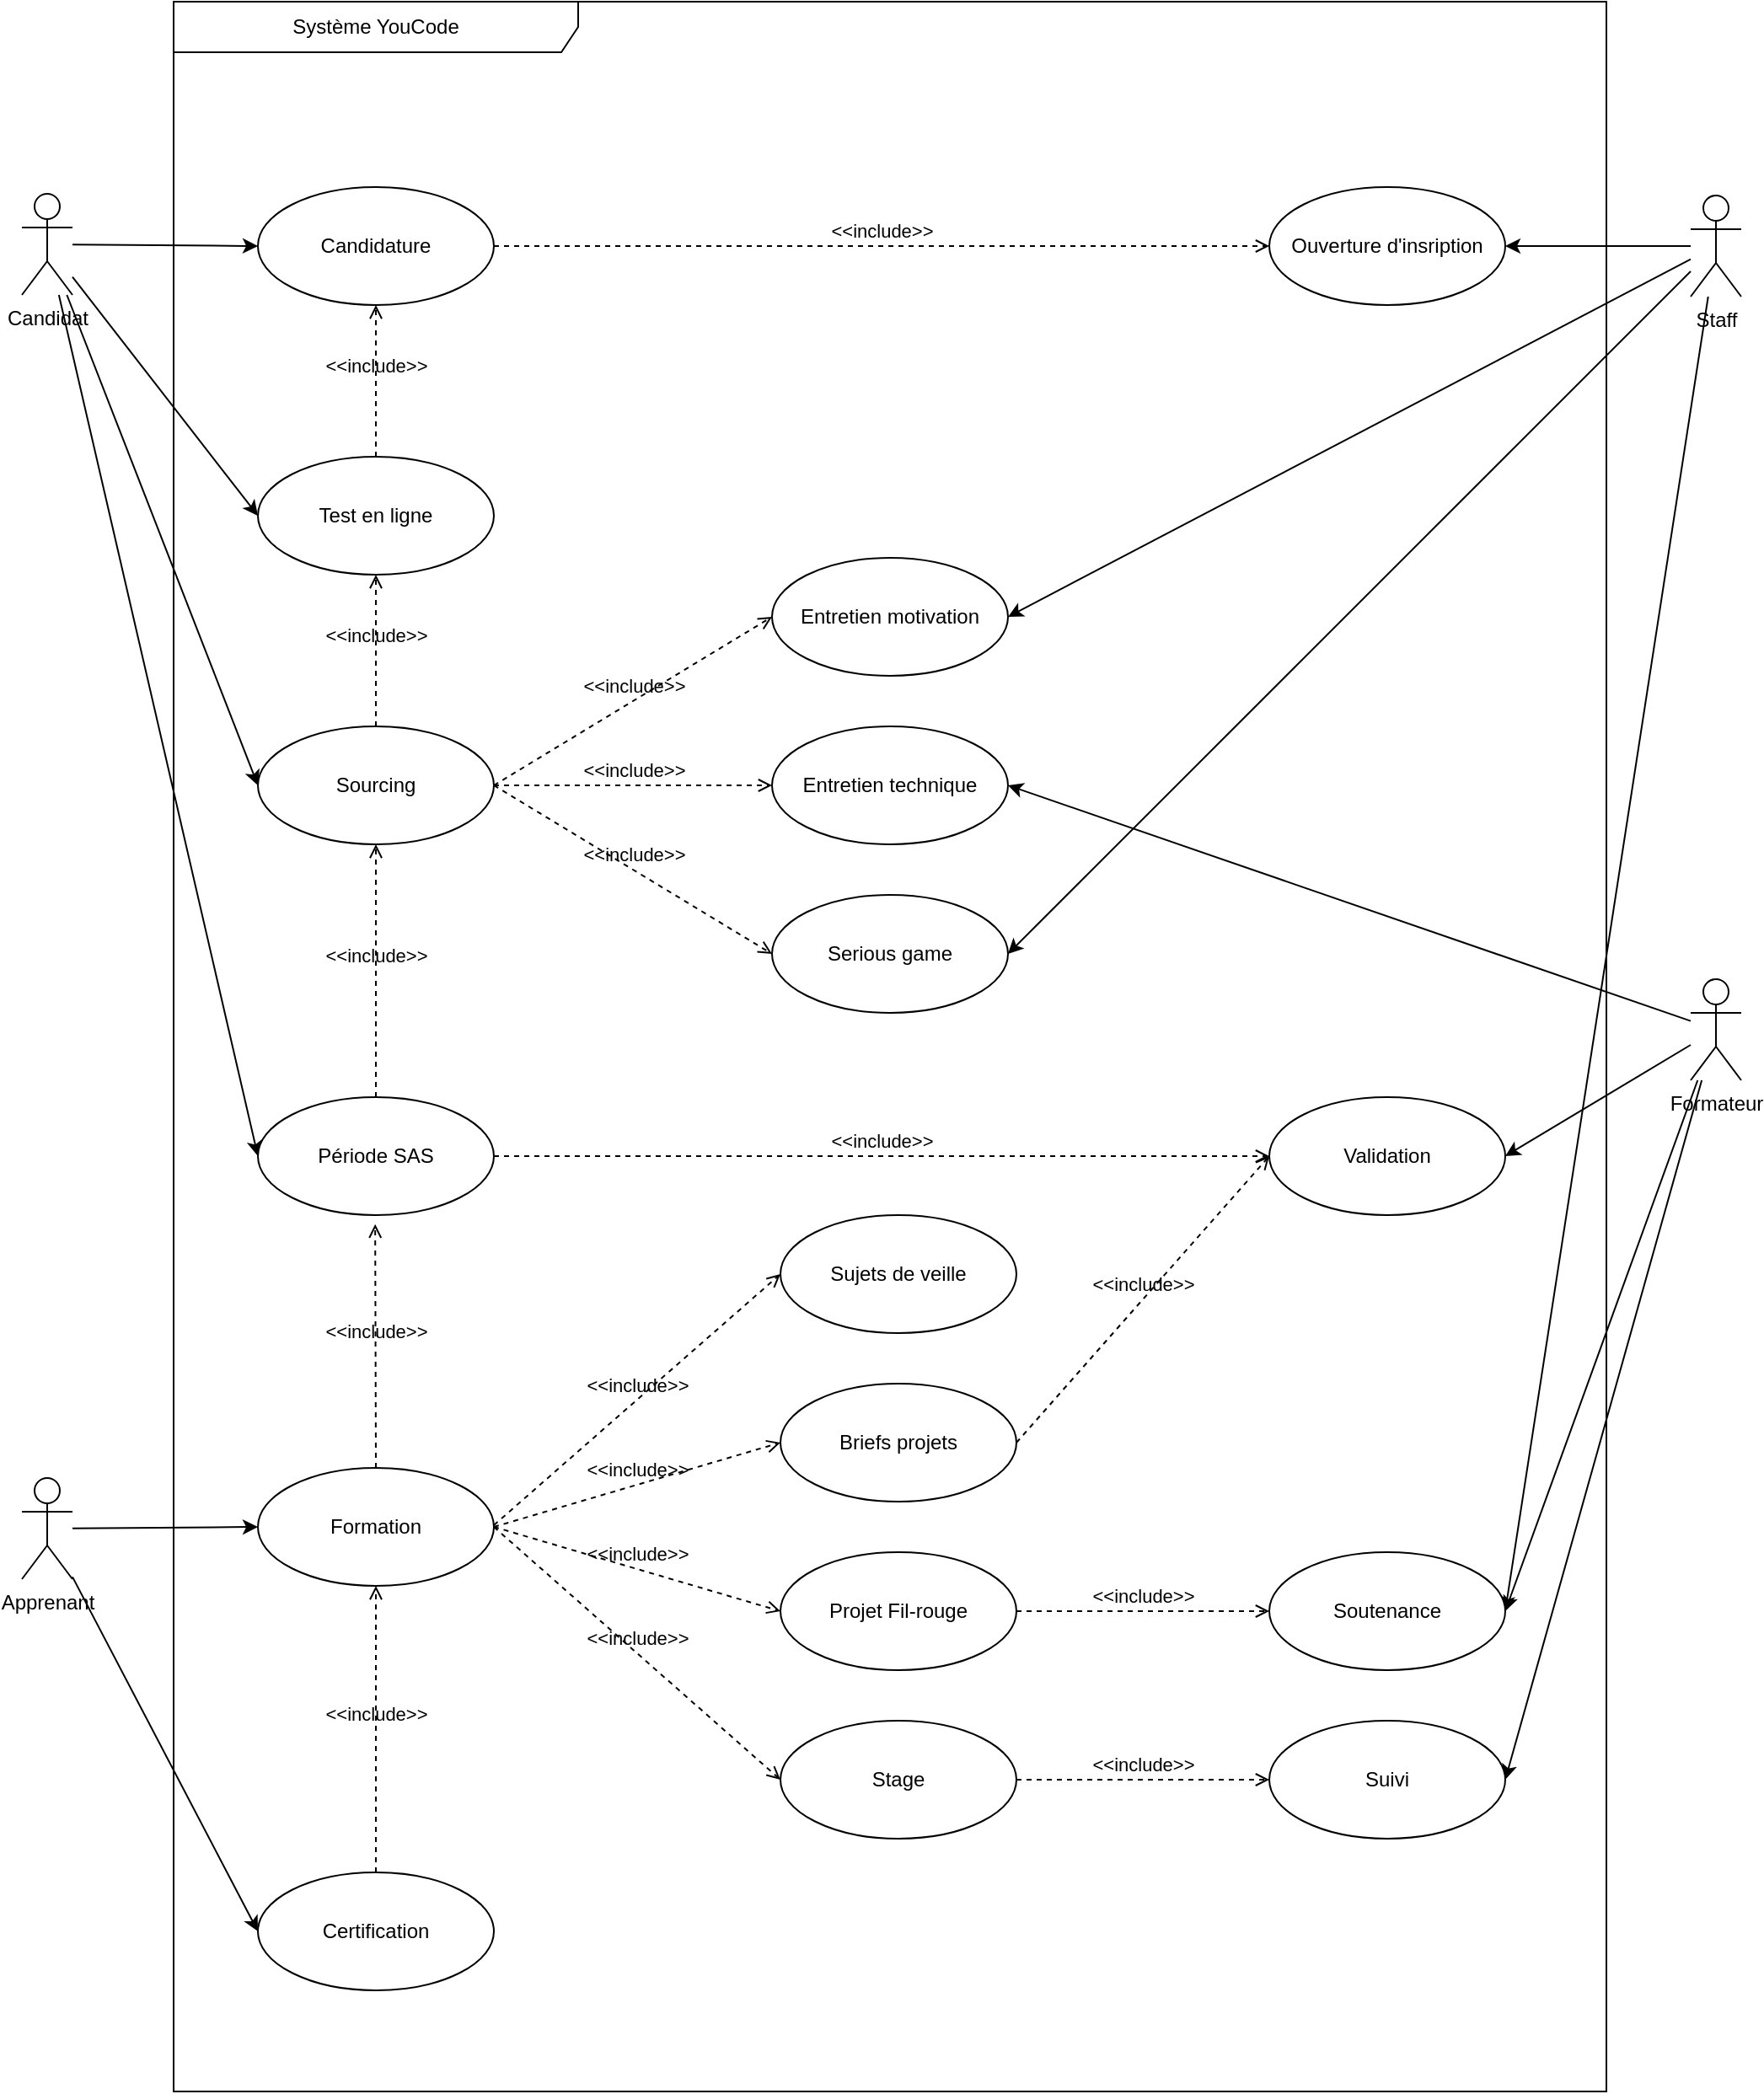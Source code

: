 <mxfile>
    <diagram id="ZdiuSufgcu5zRmv83fyd" name="Page-1">
        <mxGraphModel dx="2970" dy="1646" grid="1" gridSize="10" guides="1" tooltips="1" connect="1" arrows="1" fold="1" page="1" pageScale="1" pageWidth="827" pageHeight="1169" background="#ffffff" math="0" shadow="0">
            <root>
                <mxCell id="0"/>
                <mxCell id="1" parent="0"/>
                <mxCell id="AO1ZFHFvSvfR1KMGmUOF-47" style="edgeStyle=none;html=1;entryX=0;entryY=0.5;entryDx=0;entryDy=0;" parent="1" source="AO1ZFHFvSvfR1KMGmUOF-1" target="AO1ZFHFvSvfR1KMGmUOF-5" edge="1">
                    <mxGeometry relative="1" as="geometry"/>
                </mxCell>
                <mxCell id="AO1ZFHFvSvfR1KMGmUOF-48" style="edgeStyle=none;html=1;entryX=0;entryY=0.5;entryDx=0;entryDy=0;" parent="1" source="AO1ZFHFvSvfR1KMGmUOF-1" target="AO1ZFHFvSvfR1KMGmUOF-4" edge="1">
                    <mxGeometry relative="1" as="geometry"/>
                </mxCell>
                <mxCell id="AO1ZFHFvSvfR1KMGmUOF-49" style="edgeStyle=none;html=1;entryX=0;entryY=0.5;entryDx=0;entryDy=0;" parent="1" source="AO1ZFHFvSvfR1KMGmUOF-1" target="AO1ZFHFvSvfR1KMGmUOF-6" edge="1">
                    <mxGeometry relative="1" as="geometry"/>
                </mxCell>
                <mxCell id="AO1ZFHFvSvfR1KMGmUOF-50" style="edgeStyle=none;html=1;entryX=0;entryY=0.5;entryDx=0;entryDy=0;" parent="1" source="AO1ZFHFvSvfR1KMGmUOF-1" target="AO1ZFHFvSvfR1KMGmUOF-10" edge="1">
                    <mxGeometry relative="1" as="geometry"/>
                </mxCell>
                <mxCell id="AO1ZFHFvSvfR1KMGmUOF-1" value="Candidat" style="shape=umlActor;verticalLabelPosition=bottom;verticalAlign=top;html=1;" parent="1" vertex="1">
                    <mxGeometry x="20" y="124" width="30" height="60" as="geometry"/>
                </mxCell>
                <mxCell id="AO1ZFHFvSvfR1KMGmUOF-2" value="Système YouCode" style="shape=umlFrame;whiteSpace=wrap;html=1;width=240;height=30;" parent="1" vertex="1">
                    <mxGeometry x="110" y="10" width="850" height="1240" as="geometry"/>
                </mxCell>
                <mxCell id="AO1ZFHFvSvfR1KMGmUOF-4" value="Test en ligne" style="ellipse;whiteSpace=wrap;html=1;" parent="1" vertex="1">
                    <mxGeometry x="160" y="280" width="140" height="70" as="geometry"/>
                </mxCell>
                <mxCell id="AO1ZFHFvSvfR1KMGmUOF-5" value="Candidature" style="ellipse;whiteSpace=wrap;html=1;" parent="1" vertex="1">
                    <mxGeometry x="160" y="120" width="140" height="70" as="geometry"/>
                </mxCell>
                <mxCell id="AO1ZFHFvSvfR1KMGmUOF-6" value="Sourcing" style="ellipse;whiteSpace=wrap;html=1;" parent="1" vertex="1">
                    <mxGeometry x="160" y="440" width="140" height="70" as="geometry"/>
                </mxCell>
                <mxCell id="AO1ZFHFvSvfR1KMGmUOF-7" value="Entretien technique" style="ellipse;whiteSpace=wrap;html=1;" parent="1" vertex="1">
                    <mxGeometry x="465" y="440" width="140" height="70" as="geometry"/>
                </mxCell>
                <mxCell id="AO1ZFHFvSvfR1KMGmUOF-8" value="Entretien motivation" style="ellipse;whiteSpace=wrap;html=1;" parent="1" vertex="1">
                    <mxGeometry x="465" y="340" width="140" height="70" as="geometry"/>
                </mxCell>
                <mxCell id="AO1ZFHFvSvfR1KMGmUOF-9" value="Serious game" style="ellipse;whiteSpace=wrap;html=1;" parent="1" vertex="1">
                    <mxGeometry x="465" y="540" width="140" height="70" as="geometry"/>
                </mxCell>
                <mxCell id="AO1ZFHFvSvfR1KMGmUOF-10" value="Période SAS" style="ellipse;whiteSpace=wrap;html=1;" parent="1" vertex="1">
                    <mxGeometry x="160" y="660" width="140" height="70" as="geometry"/>
                </mxCell>
                <mxCell id="AO1ZFHFvSvfR1KMGmUOF-11" value="Formation" style="ellipse;whiteSpace=wrap;html=1;" parent="1" vertex="1">
                    <mxGeometry x="160" y="880" width="140" height="70" as="geometry"/>
                </mxCell>
                <mxCell id="AO1ZFHFvSvfR1KMGmUOF-12" value="Sujets de veille" style="ellipse;whiteSpace=wrap;html=1;" parent="1" vertex="1">
                    <mxGeometry x="470" y="730" width="140" height="70" as="geometry"/>
                </mxCell>
                <mxCell id="AO1ZFHFvSvfR1KMGmUOF-13" value="Briefs projets" style="ellipse;whiteSpace=wrap;html=1;" parent="1" vertex="1">
                    <mxGeometry x="470" y="830" width="140" height="70" as="geometry"/>
                </mxCell>
                <mxCell id="AO1ZFHFvSvfR1KMGmUOF-14" value="Projet Fil-rouge" style="ellipse;whiteSpace=wrap;html=1;" parent="1" vertex="1">
                    <mxGeometry x="470" y="930" width="140" height="70" as="geometry"/>
                </mxCell>
                <mxCell id="AO1ZFHFvSvfR1KMGmUOF-15" value="Stage" style="ellipse;whiteSpace=wrap;html=1;" parent="1" vertex="1">
                    <mxGeometry x="470" y="1030" width="140" height="70" as="geometry"/>
                </mxCell>
                <mxCell id="AO1ZFHFvSvfR1KMGmUOF-20" value="Certification" style="ellipse;whiteSpace=wrap;html=1;" parent="1" vertex="1">
                    <mxGeometry x="160" y="1120" width="140" height="70" as="geometry"/>
                </mxCell>
                <mxCell id="AO1ZFHFvSvfR1KMGmUOF-22" value="Ouverture d'insription" style="ellipse;whiteSpace=wrap;html=1;" parent="1" vertex="1">
                    <mxGeometry x="760" y="120" width="140" height="70" as="geometry"/>
                </mxCell>
                <mxCell id="AO1ZFHFvSvfR1KMGmUOF-26" value="&amp;lt;&amp;lt;include&amp;gt;&amp;gt;" style="html=1;verticalAlign=bottom;labelBackgroundColor=none;endArrow=open;endFill=0;dashed=1;exitX=1;exitY=0.5;exitDx=0;exitDy=0;entryX=0;entryY=0.5;entryDx=0;entryDy=0;" parent="1" source="AO1ZFHFvSvfR1KMGmUOF-5" target="AO1ZFHFvSvfR1KMGmUOF-22" edge="1">
                    <mxGeometry width="160" relative="1" as="geometry">
                        <mxPoint x="540" y="150" as="sourcePoint"/>
                        <mxPoint x="700" y="150" as="targetPoint"/>
                    </mxGeometry>
                </mxCell>
                <mxCell id="AO1ZFHFvSvfR1KMGmUOF-27" value="&amp;lt;&amp;lt;include&amp;gt;&amp;gt;" style="html=1;verticalAlign=bottom;labelBackgroundColor=none;endArrow=open;endFill=0;dashed=1;exitX=0.5;exitY=0;exitDx=0;exitDy=0;entryX=0.5;entryY=1;entryDx=0;entryDy=0;" parent="1" source="AO1ZFHFvSvfR1KMGmUOF-4" target="AO1ZFHFvSvfR1KMGmUOF-5" edge="1">
                    <mxGeometry width="160" relative="1" as="geometry">
                        <mxPoint x="300.0" y="170" as="sourcePoint"/>
                        <mxPoint x="410.0" y="90" as="targetPoint"/>
                    </mxGeometry>
                </mxCell>
                <mxCell id="AO1ZFHFvSvfR1KMGmUOF-28" value="&amp;lt;&amp;lt;include&amp;gt;&amp;gt;" style="html=1;verticalAlign=bottom;labelBackgroundColor=none;endArrow=open;endFill=0;dashed=1;exitX=0.5;exitY=0;exitDx=0;exitDy=0;entryX=0.5;entryY=1;entryDx=0;entryDy=0;" parent="1" source="AO1ZFHFvSvfR1KMGmUOF-6" target="AO1ZFHFvSvfR1KMGmUOF-4" edge="1">
                    <mxGeometry width="160" relative="1" as="geometry">
                        <mxPoint x="290.0" y="270" as="sourcePoint"/>
                        <mxPoint x="390.0" y="220" as="targetPoint"/>
                    </mxGeometry>
                </mxCell>
                <mxCell id="AO1ZFHFvSvfR1KMGmUOF-29" value="&amp;lt;&amp;lt;include&amp;gt;&amp;gt;" style="html=1;verticalAlign=bottom;labelBackgroundColor=none;endArrow=open;endFill=0;dashed=1;exitX=1;exitY=0.5;exitDx=0;exitDy=0;" parent="1" source="AO1ZFHFvSvfR1KMGmUOF-6" target="AO1ZFHFvSvfR1KMGmUOF-7" edge="1">
                    <mxGeometry width="160" relative="1" as="geometry">
                        <mxPoint x="340" y="440" as="sourcePoint"/>
                        <mxPoint x="340" y="350" as="targetPoint"/>
                    </mxGeometry>
                </mxCell>
                <mxCell id="AO1ZFHFvSvfR1KMGmUOF-30" value="&amp;lt;&amp;lt;include&amp;gt;&amp;gt;" style="html=1;verticalAlign=bottom;labelBackgroundColor=none;endArrow=open;endFill=0;dashed=1;exitX=1;exitY=0.5;exitDx=0;exitDy=0;entryX=0;entryY=0.5;entryDx=0;entryDy=0;" parent="1" source="AO1ZFHFvSvfR1KMGmUOF-6" target="AO1ZFHFvSvfR1KMGmUOF-8" edge="1">
                    <mxGeometry width="160" relative="1" as="geometry">
                        <mxPoint x="300.0" y="440" as="sourcePoint"/>
                        <mxPoint x="414.0" y="440" as="targetPoint"/>
                    </mxGeometry>
                </mxCell>
                <mxCell id="AO1ZFHFvSvfR1KMGmUOF-31" value="&amp;lt;&amp;lt;include&amp;gt;&amp;gt;" style="html=1;verticalAlign=bottom;labelBackgroundColor=none;endArrow=open;endFill=0;dashed=1;entryX=0;entryY=0.5;entryDx=0;entryDy=0;exitX=1;exitY=0.5;exitDx=0;exitDy=0;" parent="1" source="AO1ZFHFvSvfR1KMGmUOF-6" target="AO1ZFHFvSvfR1KMGmUOF-9" edge="1">
                    <mxGeometry width="160" relative="1" as="geometry">
                        <mxPoint x="300" y="470" as="sourcePoint"/>
                        <mxPoint x="414.0" y="480" as="targetPoint"/>
                    </mxGeometry>
                </mxCell>
                <mxCell id="AO1ZFHFvSvfR1KMGmUOF-32" value="&amp;lt;&amp;lt;include&amp;gt;&amp;gt;" style="html=1;verticalAlign=bottom;labelBackgroundColor=none;endArrow=open;endFill=0;dashed=1;exitX=0.5;exitY=0;exitDx=0;exitDy=0;entryX=0.5;entryY=1;entryDx=0;entryDy=0;" parent="1" source="AO1ZFHFvSvfR1KMGmUOF-10" target="AO1ZFHFvSvfR1KMGmUOF-6" edge="1">
                    <mxGeometry width="160" relative="1" as="geometry">
                        <mxPoint x="240" y="640" as="sourcePoint"/>
                        <mxPoint x="240" y="550" as="targetPoint"/>
                    </mxGeometry>
                </mxCell>
                <mxCell id="AO1ZFHFvSvfR1KMGmUOF-33" value="&amp;lt;&amp;lt;include&amp;gt;&amp;gt;" style="html=1;verticalAlign=bottom;labelBackgroundColor=none;endArrow=open;endFill=0;dashed=1;exitX=0.5;exitY=0;exitDx=0;exitDy=0;entryX=0.497;entryY=1.077;entryDx=0;entryDy=0;entryPerimeter=0;" parent="1" source="AO1ZFHFvSvfR1KMGmUOF-11" target="AO1ZFHFvSvfR1KMGmUOF-10" edge="1">
                    <mxGeometry width="160" relative="1" as="geometry">
                        <mxPoint x="300" y="890" as="sourcePoint"/>
                        <mxPoint x="300" y="730" as="targetPoint"/>
                    </mxGeometry>
                </mxCell>
                <mxCell id="AO1ZFHFvSvfR1KMGmUOF-53" style="edgeStyle=none;html=1;entryX=1;entryY=0.5;entryDx=0;entryDy=0;" parent="1" source="AO1ZFHFvSvfR1KMGmUOF-34" target="AO1ZFHFvSvfR1KMGmUOF-7" edge="1">
                    <mxGeometry relative="1" as="geometry"/>
                </mxCell>
                <mxCell id="AO1ZFHFvSvfR1KMGmUOF-60" style="edgeStyle=none;html=1;entryX=1;entryY=0.5;entryDx=0;entryDy=0;" parent="1" source="AO1ZFHFvSvfR1KMGmUOF-34" target="AO1ZFHFvSvfR1KMGmUOF-56" edge="1">
                    <mxGeometry relative="1" as="geometry"/>
                </mxCell>
                <mxCell id="AO1ZFHFvSvfR1KMGmUOF-66" style="edgeStyle=none;html=1;entryX=1;entryY=0.5;entryDx=0;entryDy=0;" parent="1" source="AO1ZFHFvSvfR1KMGmUOF-34" target="AO1ZFHFvSvfR1KMGmUOF-64" edge="1">
                    <mxGeometry relative="1" as="geometry"/>
                </mxCell>
                <mxCell id="AO1ZFHFvSvfR1KMGmUOF-67" style="edgeStyle=none;html=1;entryX=1;entryY=0.5;entryDx=0;entryDy=0;" parent="1" source="AO1ZFHFvSvfR1KMGmUOF-34" target="AO1ZFHFvSvfR1KMGmUOF-57" edge="1">
                    <mxGeometry relative="1" as="geometry"/>
                </mxCell>
                <mxCell id="AO1ZFHFvSvfR1KMGmUOF-34" value="Formateur" style="shape=umlActor;verticalLabelPosition=bottom;verticalAlign=top;html=1;" parent="1" vertex="1">
                    <mxGeometry x="1010" y="590" width="30" height="60" as="geometry"/>
                </mxCell>
                <mxCell id="AO1ZFHFvSvfR1KMGmUOF-45" style="edgeStyle=none;html=1;entryX=0;entryY=0.5;entryDx=0;entryDy=0;" parent="1" source="AO1ZFHFvSvfR1KMGmUOF-36" target="AO1ZFHFvSvfR1KMGmUOF-11" edge="1">
                    <mxGeometry relative="1" as="geometry"/>
                </mxCell>
                <mxCell id="AO1ZFHFvSvfR1KMGmUOF-46" style="edgeStyle=none;html=1;entryX=0;entryY=0.5;entryDx=0;entryDy=0;" parent="1" source="AO1ZFHFvSvfR1KMGmUOF-36" target="AO1ZFHFvSvfR1KMGmUOF-20" edge="1">
                    <mxGeometry relative="1" as="geometry"/>
                </mxCell>
                <mxCell id="AO1ZFHFvSvfR1KMGmUOF-36" value="Apprenant" style="shape=umlActor;verticalLabelPosition=bottom;verticalAlign=top;html=1;" parent="1" vertex="1">
                    <mxGeometry x="20" y="886" width="30" height="60" as="geometry"/>
                </mxCell>
                <mxCell id="AO1ZFHFvSvfR1KMGmUOF-39" value="&amp;lt;&amp;lt;include&amp;gt;&amp;gt;" style="html=1;verticalAlign=bottom;labelBackgroundColor=none;endArrow=open;endFill=0;dashed=1;entryX=0;entryY=0.5;entryDx=0;entryDy=0;exitX=1;exitY=0.5;exitDx=0;exitDy=0;" parent="1" source="AO1ZFHFvSvfR1KMGmUOF-11" target="AO1ZFHFvSvfR1KMGmUOF-13" edge="1">
                    <mxGeometry width="160" relative="1" as="geometry">
                        <mxPoint x="320" y="910" as="sourcePoint"/>
                        <mxPoint x="420" y="910" as="targetPoint"/>
                    </mxGeometry>
                </mxCell>
                <mxCell id="AO1ZFHFvSvfR1KMGmUOF-40" value="&amp;lt;&amp;lt;include&amp;gt;&amp;gt;" style="html=1;verticalAlign=bottom;labelBackgroundColor=none;endArrow=open;endFill=0;dashed=1;entryX=0;entryY=0.5;entryDx=0;entryDy=0;exitX=1;exitY=0.5;exitDx=0;exitDy=0;" parent="1" source="AO1ZFHFvSvfR1KMGmUOF-11" target="AO1ZFHFvSvfR1KMGmUOF-14" edge="1">
                    <mxGeometry width="160" relative="1" as="geometry">
                        <mxPoint x="250" y="1030" as="sourcePoint"/>
                        <mxPoint x="370" y="980" as="targetPoint"/>
                    </mxGeometry>
                </mxCell>
                <mxCell id="AO1ZFHFvSvfR1KMGmUOF-41" value="&amp;lt;&amp;lt;include&amp;gt;&amp;gt;" style="html=1;verticalAlign=bottom;labelBackgroundColor=none;endArrow=open;endFill=0;dashed=1;entryX=0;entryY=0.5;entryDx=0;entryDy=0;exitX=1;exitY=0.5;exitDx=0;exitDy=0;" parent="1" source="AO1ZFHFvSvfR1KMGmUOF-11" target="AO1ZFHFvSvfR1KMGmUOF-15" edge="1">
                    <mxGeometry width="160" relative="1" as="geometry">
                        <mxPoint x="300" y="920" as="sourcePoint"/>
                        <mxPoint x="390" y="1020" as="targetPoint"/>
                    </mxGeometry>
                </mxCell>
                <mxCell id="AO1ZFHFvSvfR1KMGmUOF-42" value="&amp;lt;&amp;lt;include&amp;gt;&amp;gt;" style="html=1;verticalAlign=bottom;labelBackgroundColor=none;endArrow=open;endFill=0;dashed=1;entryX=0;entryY=0.5;entryDx=0;entryDy=0;" parent="1" target="AO1ZFHFvSvfR1KMGmUOF-12" edge="1">
                    <mxGeometry width="160" relative="1" as="geometry">
                        <mxPoint x="300" y="914" as="sourcePoint"/>
                        <mxPoint x="420" y="740" as="targetPoint"/>
                    </mxGeometry>
                </mxCell>
                <mxCell id="AO1ZFHFvSvfR1KMGmUOF-43" value="&amp;lt;&amp;lt;include&amp;gt;&amp;gt;" style="html=1;verticalAlign=bottom;labelBackgroundColor=none;endArrow=open;endFill=0;dashed=1;exitX=0.5;exitY=0;exitDx=0;exitDy=0;entryX=0.5;entryY=1;entryDx=0;entryDy=0;" parent="1" source="AO1ZFHFvSvfR1KMGmUOF-20" target="AO1ZFHFvSvfR1KMGmUOF-11" edge="1">
                    <mxGeometry width="160" relative="1" as="geometry">
                        <mxPoint x="230" y="1114.61" as="sourcePoint"/>
                        <mxPoint x="229.58" y="980.0" as="targetPoint"/>
                    </mxGeometry>
                </mxCell>
                <mxCell id="AO1ZFHFvSvfR1KMGmUOF-52" style="edgeStyle=none;html=1;entryX=1;entryY=0.5;entryDx=0;entryDy=0;" parent="1" source="AO1ZFHFvSvfR1KMGmUOF-51" target="AO1ZFHFvSvfR1KMGmUOF-22" edge="1">
                    <mxGeometry relative="1" as="geometry"/>
                </mxCell>
                <mxCell id="AO1ZFHFvSvfR1KMGmUOF-54" style="edgeStyle=none;html=1;entryX=1;entryY=0.5;entryDx=0;entryDy=0;" parent="1" source="AO1ZFHFvSvfR1KMGmUOF-51" target="AO1ZFHFvSvfR1KMGmUOF-8" edge="1">
                    <mxGeometry relative="1" as="geometry"/>
                </mxCell>
                <mxCell id="AO1ZFHFvSvfR1KMGmUOF-55" style="edgeStyle=none;html=1;entryX=1;entryY=0.5;entryDx=0;entryDy=0;" parent="1" source="AO1ZFHFvSvfR1KMGmUOF-51" target="AO1ZFHFvSvfR1KMGmUOF-9" edge="1">
                    <mxGeometry relative="1" as="geometry"/>
                </mxCell>
                <mxCell id="AO1ZFHFvSvfR1KMGmUOF-68" style="edgeStyle=none;html=1;entryX=1;entryY=0.5;entryDx=0;entryDy=0;" parent="1" source="AO1ZFHFvSvfR1KMGmUOF-51" target="AO1ZFHFvSvfR1KMGmUOF-57" edge="1">
                    <mxGeometry relative="1" as="geometry"/>
                </mxCell>
                <mxCell id="AO1ZFHFvSvfR1KMGmUOF-51" value="Staff" style="shape=umlActor;verticalLabelPosition=bottom;verticalAlign=top;html=1;" parent="1" vertex="1">
                    <mxGeometry x="1010" y="125" width="30" height="60" as="geometry"/>
                </mxCell>
                <mxCell id="AO1ZFHFvSvfR1KMGmUOF-56" value="Validation" style="ellipse;whiteSpace=wrap;html=1;" parent="1" vertex="1">
                    <mxGeometry x="760" y="660" width="140" height="70" as="geometry"/>
                </mxCell>
                <mxCell id="AO1ZFHFvSvfR1KMGmUOF-57" value="Soutenance" style="ellipse;whiteSpace=wrap;html=1;" parent="1" vertex="1">
                    <mxGeometry x="760" y="930" width="140" height="70" as="geometry"/>
                </mxCell>
                <mxCell id="AO1ZFHFvSvfR1KMGmUOF-58" value="&amp;lt;&amp;lt;include&amp;gt;&amp;gt;" style="html=1;verticalAlign=bottom;labelBackgroundColor=none;endArrow=open;endFill=0;dashed=1;exitX=1;exitY=0.5;exitDx=0;exitDy=0;entryX=0;entryY=0.5;entryDx=0;entryDy=0;" parent="1" source="AO1ZFHFvSvfR1KMGmUOF-14" target="AO1ZFHFvSvfR1KMGmUOF-57" edge="1">
                    <mxGeometry width="160" relative="1" as="geometry">
                        <mxPoint x="556.0" y="929.17" as="sourcePoint"/>
                        <mxPoint x="670.0" y="929.17" as="targetPoint"/>
                    </mxGeometry>
                </mxCell>
                <mxCell id="AO1ZFHFvSvfR1KMGmUOF-59" value="&amp;lt;&amp;lt;include&amp;gt;&amp;gt;" style="html=1;verticalAlign=bottom;labelBackgroundColor=none;endArrow=open;endFill=0;dashed=1;entryX=0;entryY=0.5;entryDx=0;entryDy=0;exitX=1;exitY=0.5;exitDx=0;exitDy=0;" parent="1" source="AO1ZFHFvSvfR1KMGmUOF-13" target="AO1ZFHFvSvfR1KMGmUOF-56" edge="1">
                    <mxGeometry width="160" relative="1" as="geometry">
                        <mxPoint x="560" y="860" as="sourcePoint"/>
                        <mxPoint x="670.0" y="860" as="targetPoint"/>
                    </mxGeometry>
                </mxCell>
                <mxCell id="AO1ZFHFvSvfR1KMGmUOF-63" value="&amp;lt;&amp;lt;include&amp;gt;&amp;gt;" style="html=1;verticalAlign=bottom;labelBackgroundColor=none;endArrow=open;endFill=0;dashed=1;exitX=1;exitY=0.5;exitDx=0;exitDy=0;entryX=0;entryY=0.5;entryDx=0;entryDy=0;" parent="1" source="AO1ZFHFvSvfR1KMGmUOF-10" edge="1" target="AO1ZFHFvSvfR1KMGmUOF-56">
                    <mxGeometry width="160" relative="1" as="geometry">
                        <mxPoint x="322.0" y="694.66" as="sourcePoint"/>
                        <mxPoint x="700" y="695" as="targetPoint"/>
                    </mxGeometry>
                </mxCell>
                <mxCell id="AO1ZFHFvSvfR1KMGmUOF-64" value="Suivi" style="ellipse;whiteSpace=wrap;html=1;" parent="1" vertex="1">
                    <mxGeometry x="760" y="1030" width="140" height="70" as="geometry"/>
                </mxCell>
                <mxCell id="AO1ZFHFvSvfR1KMGmUOF-65" value="&amp;lt;&amp;lt;include&amp;gt;&amp;gt;" style="html=1;verticalAlign=bottom;labelBackgroundColor=none;endArrow=open;endFill=0;dashed=1;entryX=0;entryY=0.5;entryDx=0;entryDy=0;exitX=1;exitY=0.5;exitDx=0;exitDy=0;" parent="1" source="AO1ZFHFvSvfR1KMGmUOF-15" target="AO1ZFHFvSvfR1KMGmUOF-64" edge="1">
                    <mxGeometry width="160" relative="1" as="geometry">
                        <mxPoint x="560" y="1070" as="sourcePoint"/>
                        <mxPoint x="700.0" y="1030" as="targetPoint"/>
                    </mxGeometry>
                </mxCell>
            </root>
        </mxGraphModel>
    </diagram>
</mxfile>